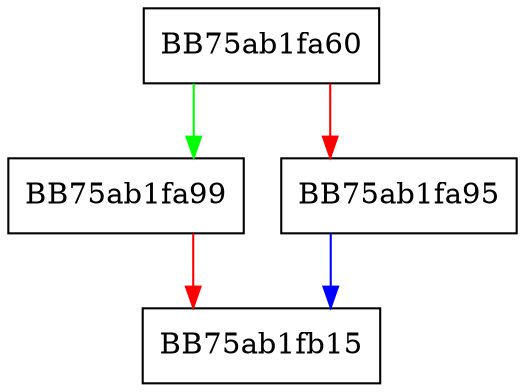 digraph RollingQueueCountOfUniqueKeysNamespaced {
  node [shape="box"];
  graph [splines=ortho];
  BB75ab1fa60 -> BB75ab1fa99 [color="green"];
  BB75ab1fa60 -> BB75ab1fa95 [color="red"];
  BB75ab1fa95 -> BB75ab1fb15 [color="blue"];
  BB75ab1fa99 -> BB75ab1fb15 [color="red"];
}
